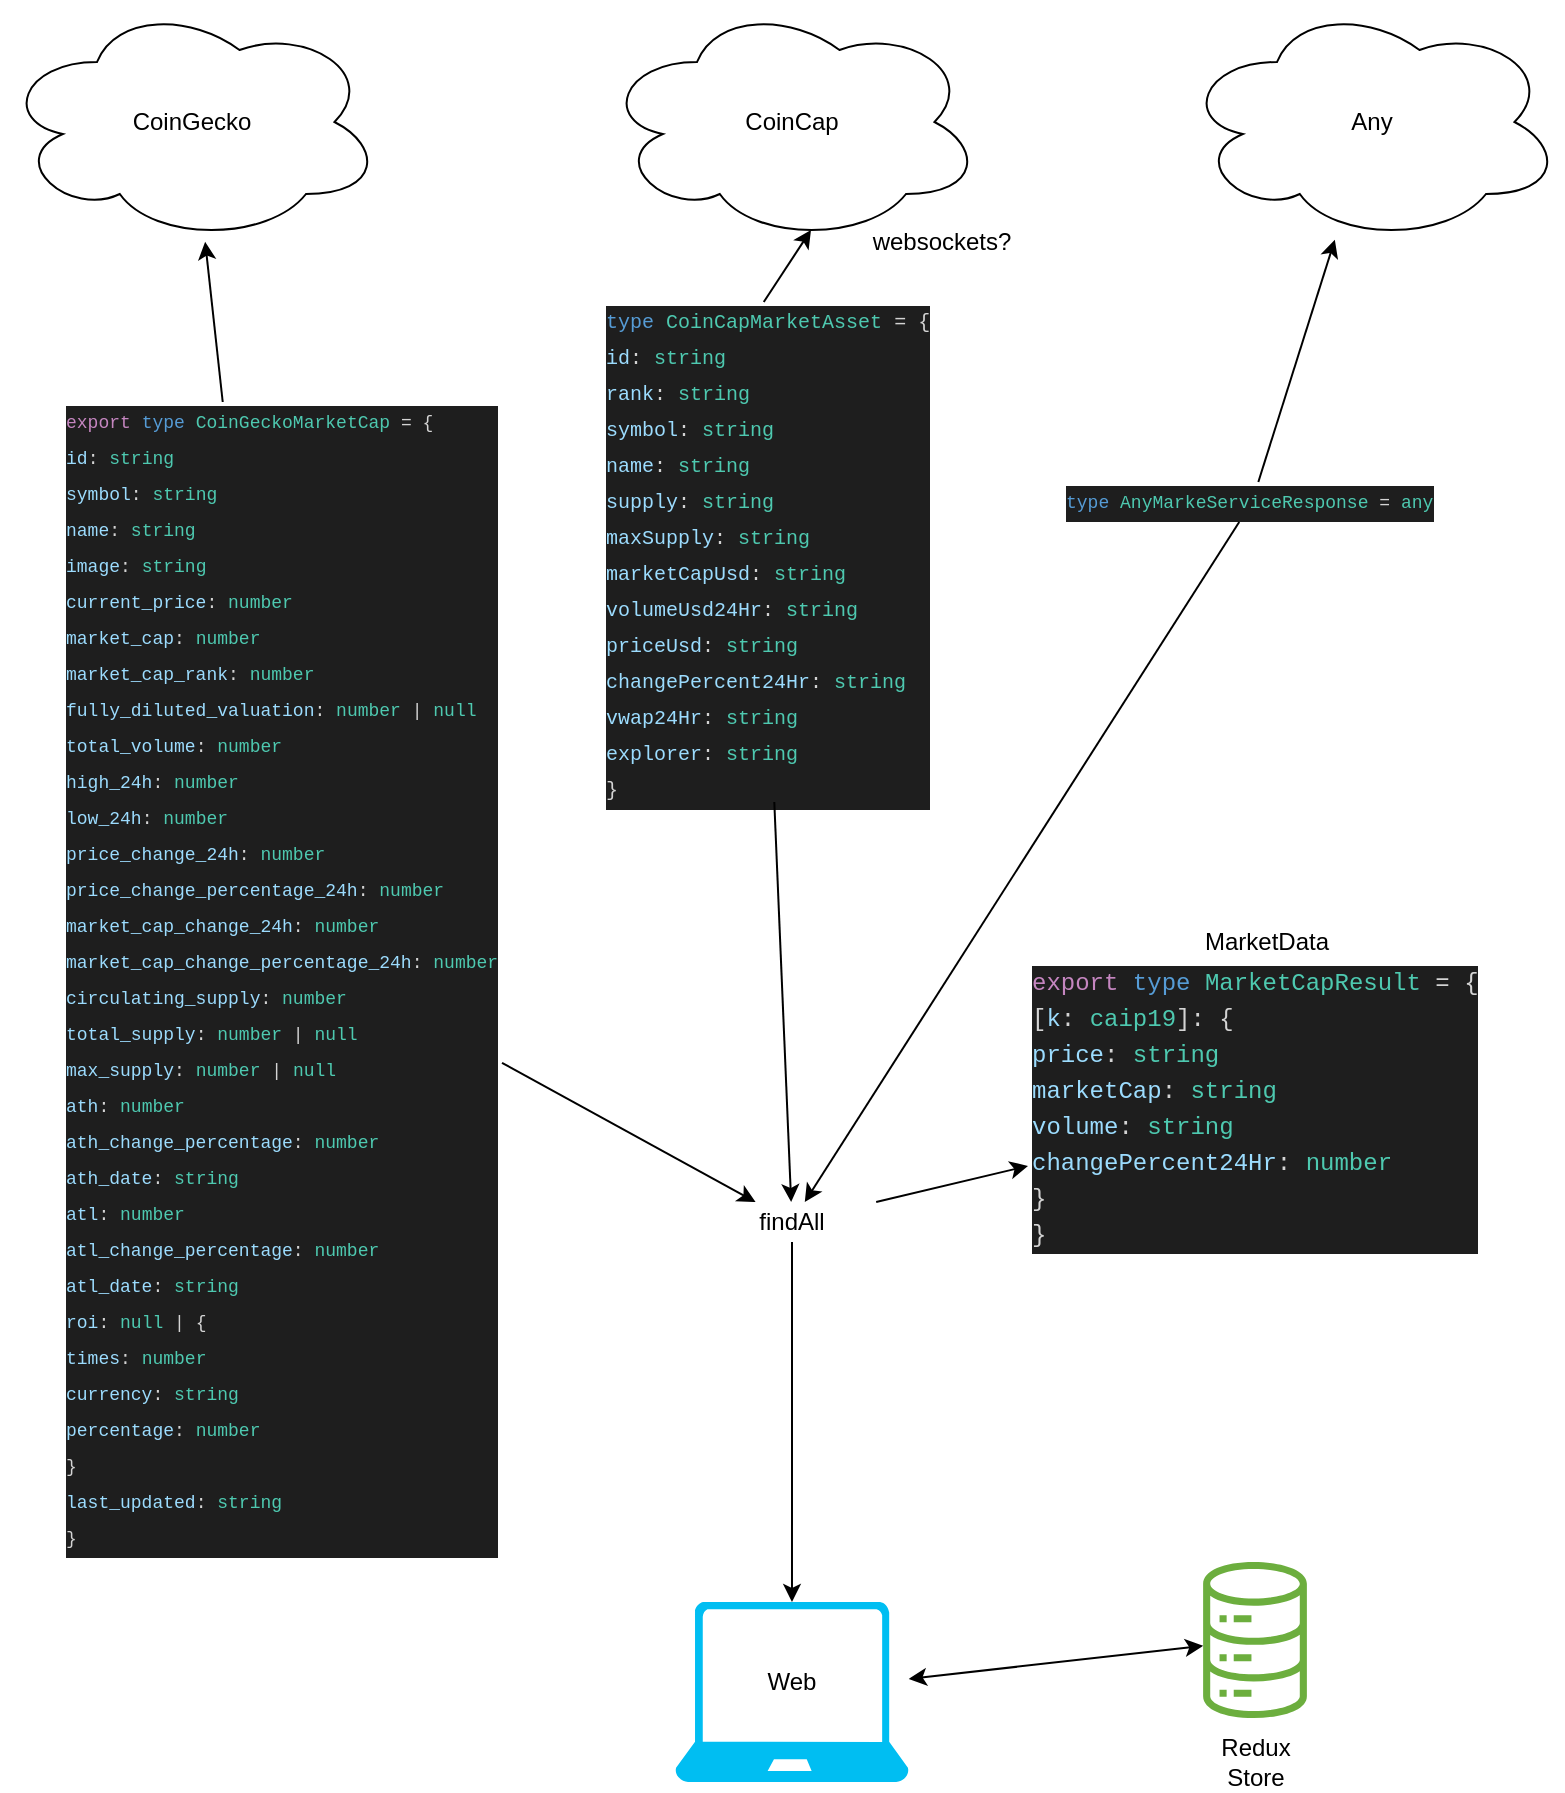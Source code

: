 <mxfile>
    <diagram id="fYaxsP0ltpuCHzSQxzqy" name="Page-1">
        <mxGraphModel dx="1475" dy="528" grid="1" gridSize="10" guides="1" tooltips="1" connect="1" arrows="1" fold="1" page="1" pageScale="1" pageWidth="850" pageHeight="1100" math="0" shadow="0">
            <root>
                <mxCell id="0"/>
                <mxCell id="1" parent="0"/>
                <mxCell id="6" value="" style="endArrow=classic;html=1;" parent="1" source="11" target="42" edge="1">
                    <mxGeometry width="50" height="50" relative="1" as="geometry">
                        <mxPoint x="190" y="249" as="sourcePoint"/>
                        <mxPoint x="235.455" y="580" as="targetPoint"/>
                    </mxGeometry>
                </mxCell>
                <mxCell id="7" value="" style="endArrow=classic;html=1;" parent="1" source="11" target="2" edge="1">
                    <mxGeometry width="50" height="50" relative="1" as="geometry">
                        <mxPoint x="50" y="220" as="sourcePoint"/>
                        <mxPoint x="390" y="360" as="targetPoint"/>
                    </mxGeometry>
                </mxCell>
                <mxCell id="8" value="" style="endArrow=classic;html=1;" parent="1" source="42" target="43" edge="1">
                    <mxGeometry width="50" height="50" relative="1" as="geometry">
                        <mxPoint x="310" y="592.286" as="sourcePoint"/>
                        <mxPoint x="425" y="520" as="targetPoint"/>
                    </mxGeometry>
                </mxCell>
                <mxCell id="11" value="&lt;meta charset=&quot;utf-8&quot; style=&quot;font-size: 9px;&quot;&gt;&lt;div style=&quot;color: rgb(212, 212, 212); background-color: rgb(30, 30, 30); font-family: menlo, monaco, &amp;quot;courier new&amp;quot;, monospace; font-weight: normal; font-size: 9px; line-height: 18px;&quot;&gt;&lt;div style=&quot;font-size: 9px;&quot;&gt;&lt;span style=&quot;color: rgb(197, 134, 192); font-size: 9px;&quot;&gt;export&lt;/span&gt;&lt;span style=&quot;color: rgb(212, 212, 212); font-size: 9px;&quot;&gt; &lt;/span&gt;&lt;span style=&quot;color: rgb(86, 156, 214); font-size: 9px;&quot;&gt;type&lt;/span&gt;&lt;span style=&quot;color: rgb(212, 212, 212); font-size: 9px;&quot;&gt; &lt;/span&gt;&lt;span style=&quot;color: rgb(78, 201, 176); font-size: 9px;&quot;&gt;CoinGeckoMarketCap&lt;/span&gt;&lt;span style=&quot;color: rgb(212, 212, 212); font-size: 9px;&quot;&gt; = {&lt;/span&gt;&lt;/div&gt;&lt;div style=&quot;font-size: 9px;&quot;&gt;&lt;span style=&quot;color: rgb(212, 212, 212); font-size: 9px;&quot;&gt;  &lt;/span&gt;&lt;span style=&quot;color: rgb(156, 220, 254); font-size: 9px;&quot;&gt;id&lt;/span&gt;&lt;span style=&quot;color: rgb(212, 212, 212); font-size: 9px;&quot;&gt;: &lt;/span&gt;&lt;span style=&quot;color: rgb(78, 201, 176); font-size: 9px;&quot;&gt;string&lt;/span&gt;&lt;/div&gt;&lt;div style=&quot;font-size: 9px;&quot;&gt;&lt;span style=&quot;color: rgb(212, 212, 212); font-size: 9px;&quot;&gt;  &lt;/span&gt;&lt;span style=&quot;color: rgb(156, 220, 254); font-size: 9px;&quot;&gt;symbol&lt;/span&gt;&lt;span style=&quot;color: rgb(212, 212, 212); font-size: 9px;&quot;&gt;: &lt;/span&gt;&lt;span style=&quot;color: rgb(78, 201, 176); font-size: 9px;&quot;&gt;string&lt;/span&gt;&lt;/div&gt;&lt;div style=&quot;font-size: 9px;&quot;&gt;&lt;span style=&quot;color: rgb(212, 212, 212); font-size: 9px;&quot;&gt;  &lt;/span&gt;&lt;span style=&quot;color: rgb(156, 220, 254); font-size: 9px;&quot;&gt;name&lt;/span&gt;&lt;span style=&quot;color: rgb(212, 212, 212); font-size: 9px;&quot;&gt;: &lt;/span&gt;&lt;span style=&quot;color: rgb(78, 201, 176); font-size: 9px;&quot;&gt;string&lt;/span&gt;&lt;/div&gt;&lt;div style=&quot;font-size: 9px;&quot;&gt;&lt;span style=&quot;color: rgb(212, 212, 212); font-size: 9px;&quot;&gt;  &lt;/span&gt;&lt;span style=&quot;color: rgb(156, 220, 254); font-size: 9px;&quot;&gt;image&lt;/span&gt;&lt;span style=&quot;color: rgb(212, 212, 212); font-size: 9px;&quot;&gt;: &lt;/span&gt;&lt;span style=&quot;color: rgb(78, 201, 176); font-size: 9px;&quot;&gt;string&lt;/span&gt;&lt;/div&gt;&lt;div style=&quot;font-size: 9px;&quot;&gt;&lt;span style=&quot;color: rgb(212, 212, 212); font-size: 9px;&quot;&gt;  &lt;/span&gt;&lt;span style=&quot;color: rgb(156, 220, 254); font-size: 9px;&quot;&gt;current_price&lt;/span&gt;&lt;span style=&quot;color: rgb(212, 212, 212); font-size: 9px;&quot;&gt;: &lt;/span&gt;&lt;span style=&quot;color: rgb(78, 201, 176); font-size: 9px;&quot;&gt;number&lt;/span&gt;&lt;/div&gt;&lt;div style=&quot;font-size: 9px;&quot;&gt;&lt;span style=&quot;color: rgb(212, 212, 212); font-size: 9px;&quot;&gt;  &lt;/span&gt;&lt;span style=&quot;color: rgb(156, 220, 254); font-size: 9px;&quot;&gt;market_cap&lt;/span&gt;&lt;span style=&quot;color: rgb(212, 212, 212); font-size: 9px;&quot;&gt;: &lt;/span&gt;&lt;span style=&quot;color: rgb(78, 201, 176); font-size: 9px;&quot;&gt;number&lt;/span&gt;&lt;/div&gt;&lt;div style=&quot;font-size: 9px;&quot;&gt;&lt;span style=&quot;color: rgb(212, 212, 212); font-size: 9px;&quot;&gt;  &lt;/span&gt;&lt;span style=&quot;color: rgb(156, 220, 254); font-size: 9px;&quot;&gt;market_cap_rank&lt;/span&gt;&lt;span style=&quot;color: rgb(212, 212, 212); font-size: 9px;&quot;&gt;: &lt;/span&gt;&lt;span style=&quot;color: rgb(78, 201, 176); font-size: 9px;&quot;&gt;number&lt;/span&gt;&lt;/div&gt;&lt;div style=&quot;font-size: 9px;&quot;&gt;&lt;span style=&quot;color: rgb(212, 212, 212); font-size: 9px;&quot;&gt;  &lt;/span&gt;&lt;span style=&quot;color: rgb(156, 220, 254); font-size: 9px;&quot;&gt;fully_diluted_valuation&lt;/span&gt;&lt;span style=&quot;color: rgb(212, 212, 212); font-size: 9px;&quot;&gt;: &lt;/span&gt;&lt;span style=&quot;color: rgb(78, 201, 176); font-size: 9px;&quot;&gt;number&lt;/span&gt;&lt;span style=&quot;color: rgb(212, 212, 212); font-size: 9px;&quot;&gt; | &lt;/span&gt;&lt;span style=&quot;color: rgb(78, 201, 176); font-size: 9px;&quot;&gt;null&lt;/span&gt;&lt;/div&gt;&lt;div style=&quot;font-size: 9px;&quot;&gt;&lt;span style=&quot;color: rgb(212, 212, 212); font-size: 9px;&quot;&gt;  &lt;/span&gt;&lt;span style=&quot;color: rgb(156, 220, 254); font-size: 9px;&quot;&gt;total_volume&lt;/span&gt;&lt;span style=&quot;color: rgb(212, 212, 212); font-size: 9px;&quot;&gt;: &lt;/span&gt;&lt;span style=&quot;color: rgb(78, 201, 176); font-size: 9px;&quot;&gt;number&lt;/span&gt;&lt;/div&gt;&lt;div style=&quot;font-size: 9px;&quot;&gt;&lt;span style=&quot;color: rgb(212, 212, 212); font-size: 9px;&quot;&gt;  &lt;/span&gt;&lt;span style=&quot;color: rgb(156, 220, 254); font-size: 9px;&quot;&gt;high_24h&lt;/span&gt;&lt;span style=&quot;color: rgb(212, 212, 212); font-size: 9px;&quot;&gt;: &lt;/span&gt;&lt;span style=&quot;color: rgb(78, 201, 176); font-size: 9px;&quot;&gt;number&lt;/span&gt;&lt;/div&gt;&lt;div style=&quot;font-size: 9px;&quot;&gt;&lt;span style=&quot;color: rgb(212, 212, 212); font-size: 9px;&quot;&gt;  &lt;/span&gt;&lt;span style=&quot;color: rgb(156, 220, 254); font-size: 9px;&quot;&gt;low_24h&lt;/span&gt;&lt;span style=&quot;color: rgb(212, 212, 212); font-size: 9px;&quot;&gt;: &lt;/span&gt;&lt;span style=&quot;color: rgb(78, 201, 176); font-size: 9px;&quot;&gt;number&lt;/span&gt;&lt;/div&gt;&lt;div style=&quot;font-size: 9px;&quot;&gt;&lt;span style=&quot;color: rgb(212, 212, 212); font-size: 9px;&quot;&gt;  &lt;/span&gt;&lt;span style=&quot;color: rgb(156, 220, 254); font-size: 9px;&quot;&gt;price_change_24h&lt;/span&gt;&lt;span style=&quot;color: rgb(212, 212, 212); font-size: 9px;&quot;&gt;: &lt;/span&gt;&lt;span style=&quot;color: rgb(78, 201, 176); font-size: 9px;&quot;&gt;number&lt;/span&gt;&lt;/div&gt;&lt;div style=&quot;font-size: 9px;&quot;&gt;&lt;span style=&quot;color: rgb(212, 212, 212); font-size: 9px;&quot;&gt;  &lt;/span&gt;&lt;span style=&quot;color: rgb(156, 220, 254); font-size: 9px;&quot;&gt;price_change_percentage_24h&lt;/span&gt;&lt;span style=&quot;color: rgb(212, 212, 212); font-size: 9px;&quot;&gt;: &lt;/span&gt;&lt;span style=&quot;color: rgb(78, 201, 176); font-size: 9px;&quot;&gt;number&lt;/span&gt;&lt;/div&gt;&lt;div style=&quot;font-size: 9px;&quot;&gt;&lt;span style=&quot;color: rgb(212, 212, 212); font-size: 9px;&quot;&gt;  &lt;/span&gt;&lt;span style=&quot;color: rgb(156, 220, 254); font-size: 9px;&quot;&gt;market_cap_change_24h&lt;/span&gt;&lt;span style=&quot;color: rgb(212, 212, 212); font-size: 9px;&quot;&gt;: &lt;/span&gt;&lt;span style=&quot;color: rgb(78, 201, 176); font-size: 9px;&quot;&gt;number&lt;/span&gt;&lt;/div&gt;&lt;div style=&quot;font-size: 9px;&quot;&gt;&lt;span style=&quot;color: rgb(212, 212, 212); font-size: 9px;&quot;&gt;  &lt;/span&gt;&lt;span style=&quot;color: rgb(156, 220, 254); font-size: 9px;&quot;&gt;market_cap_change_percentage_24h&lt;/span&gt;&lt;span style=&quot;color: rgb(212, 212, 212); font-size: 9px;&quot;&gt;: &lt;/span&gt;&lt;span style=&quot;color: rgb(78, 201, 176); font-size: 9px;&quot;&gt;number&lt;/span&gt;&lt;/div&gt;&lt;div style=&quot;font-size: 9px;&quot;&gt;&lt;span style=&quot;color: rgb(212, 212, 212); font-size: 9px;&quot;&gt;  &lt;/span&gt;&lt;span style=&quot;color: rgb(156, 220, 254); font-size: 9px;&quot;&gt;circulating_supply&lt;/span&gt;&lt;span style=&quot;color: rgb(212, 212, 212); font-size: 9px;&quot;&gt;: &lt;/span&gt;&lt;span style=&quot;color: rgb(78, 201, 176); font-size: 9px;&quot;&gt;number&lt;/span&gt;&lt;/div&gt;&lt;div style=&quot;font-size: 9px;&quot;&gt;&lt;span style=&quot;color: rgb(212, 212, 212); font-size: 9px;&quot;&gt;  &lt;/span&gt;&lt;span style=&quot;color: rgb(156, 220, 254); font-size: 9px;&quot;&gt;total_supply&lt;/span&gt;&lt;span style=&quot;color: rgb(212, 212, 212); font-size: 9px;&quot;&gt;: &lt;/span&gt;&lt;span style=&quot;color: rgb(78, 201, 176); font-size: 9px;&quot;&gt;number&lt;/span&gt;&lt;span style=&quot;color: rgb(212, 212, 212); font-size: 9px;&quot;&gt; | &lt;/span&gt;&lt;span style=&quot;color: rgb(78, 201, 176); font-size: 9px;&quot;&gt;null&lt;/span&gt;&lt;/div&gt;&lt;div style=&quot;font-size: 9px;&quot;&gt;&lt;span style=&quot;color: rgb(212, 212, 212); font-size: 9px;&quot;&gt;  &lt;/span&gt;&lt;span style=&quot;color: rgb(156, 220, 254); font-size: 9px;&quot;&gt;max_supply&lt;/span&gt;&lt;span style=&quot;color: rgb(212, 212, 212); font-size: 9px;&quot;&gt;: &lt;/span&gt;&lt;span style=&quot;color: rgb(78, 201, 176); font-size: 9px;&quot;&gt;number&lt;/span&gt;&lt;span style=&quot;color: rgb(212, 212, 212); font-size: 9px;&quot;&gt; | &lt;/span&gt;&lt;span style=&quot;color: rgb(78, 201, 176); font-size: 9px;&quot;&gt;null&lt;/span&gt;&lt;/div&gt;&lt;div style=&quot;font-size: 9px;&quot;&gt;&lt;span style=&quot;color: rgb(212, 212, 212); font-size: 9px;&quot;&gt;  &lt;/span&gt;&lt;span style=&quot;color: rgb(156, 220, 254); font-size: 9px;&quot;&gt;ath&lt;/span&gt;&lt;span style=&quot;color: rgb(212, 212, 212); font-size: 9px;&quot;&gt;: &lt;/span&gt;&lt;span style=&quot;color: rgb(78, 201, 176); font-size: 9px;&quot;&gt;number&lt;/span&gt;&lt;/div&gt;&lt;div style=&quot;font-size: 9px;&quot;&gt;&lt;span style=&quot;color: rgb(212, 212, 212); font-size: 9px;&quot;&gt;  &lt;/span&gt;&lt;span style=&quot;color: rgb(156, 220, 254); font-size: 9px;&quot;&gt;ath_change_percentage&lt;/span&gt;&lt;span style=&quot;color: rgb(212, 212, 212); font-size: 9px;&quot;&gt;: &lt;/span&gt;&lt;span style=&quot;color: rgb(78, 201, 176); font-size: 9px;&quot;&gt;number&lt;/span&gt;&lt;/div&gt;&lt;div style=&quot;font-size: 9px;&quot;&gt;&lt;span style=&quot;color: rgb(212, 212, 212); font-size: 9px;&quot;&gt;  &lt;/span&gt;&lt;span style=&quot;color: rgb(156, 220, 254); font-size: 9px;&quot;&gt;ath_date&lt;/span&gt;&lt;span style=&quot;color: rgb(212, 212, 212); font-size: 9px;&quot;&gt;: &lt;/span&gt;&lt;span style=&quot;color: rgb(78, 201, 176); font-size: 9px;&quot;&gt;string&lt;/span&gt;&lt;/div&gt;&lt;div style=&quot;font-size: 9px;&quot;&gt;&lt;span style=&quot;color: rgb(212, 212, 212); font-size: 9px;&quot;&gt;  &lt;/span&gt;&lt;span style=&quot;color: rgb(156, 220, 254); font-size: 9px;&quot;&gt;atl&lt;/span&gt;&lt;span style=&quot;color: rgb(212, 212, 212); font-size: 9px;&quot;&gt;: &lt;/span&gt;&lt;span style=&quot;color: rgb(78, 201, 176); font-size: 9px;&quot;&gt;number&lt;/span&gt;&lt;/div&gt;&lt;div style=&quot;font-size: 9px;&quot;&gt;&lt;span style=&quot;color: rgb(212, 212, 212); font-size: 9px;&quot;&gt;  &lt;/span&gt;&lt;span style=&quot;color: rgb(156, 220, 254); font-size: 9px;&quot;&gt;atl_change_percentage&lt;/span&gt;&lt;span style=&quot;color: rgb(212, 212, 212); font-size: 9px;&quot;&gt;: &lt;/span&gt;&lt;span style=&quot;color: rgb(78, 201, 176); font-size: 9px;&quot;&gt;number&lt;/span&gt;&lt;/div&gt;&lt;div style=&quot;font-size: 9px;&quot;&gt;&lt;span style=&quot;color: rgb(212, 212, 212); font-size: 9px;&quot;&gt;  &lt;/span&gt;&lt;span style=&quot;color: rgb(156, 220, 254); font-size: 9px;&quot;&gt;atl_date&lt;/span&gt;&lt;span style=&quot;color: rgb(212, 212, 212); font-size: 9px;&quot;&gt;: &lt;/span&gt;&lt;span style=&quot;color: rgb(78, 201, 176); font-size: 9px;&quot;&gt;string&lt;/span&gt;&lt;/div&gt;&lt;div style=&quot;font-size: 9px;&quot;&gt;&lt;span style=&quot;color: rgb(212, 212, 212); font-size: 9px;&quot;&gt;  &lt;/span&gt;&lt;span style=&quot;color: rgb(156, 220, 254); font-size: 9px;&quot;&gt;roi&lt;/span&gt;&lt;span style=&quot;color: rgb(212, 212, 212); font-size: 9px;&quot;&gt;: &lt;/span&gt;&lt;span style=&quot;color: rgb(78, 201, 176); font-size: 9px;&quot;&gt;null&lt;/span&gt;&lt;span style=&quot;color: rgb(212, 212, 212); font-size: 9px;&quot;&gt; | {&lt;/span&gt;&lt;/div&gt;&lt;div style=&quot;font-size: 9px;&quot;&gt;&lt;span style=&quot;color: rgb(212, 212, 212); font-size: 9px;&quot;&gt;    &lt;/span&gt;&lt;span style=&quot;color: rgb(156, 220, 254); font-size: 9px;&quot;&gt;times&lt;/span&gt;&lt;span style=&quot;color: rgb(212, 212, 212); font-size: 9px;&quot;&gt;: &lt;/span&gt;&lt;span style=&quot;color: rgb(78, 201, 176); font-size: 9px;&quot;&gt;number&lt;/span&gt;&lt;/div&gt;&lt;div style=&quot;font-size: 9px;&quot;&gt;&lt;span style=&quot;color: rgb(212, 212, 212); font-size: 9px;&quot;&gt;    &lt;/span&gt;&lt;span style=&quot;color: rgb(156, 220, 254); font-size: 9px;&quot;&gt;currency&lt;/span&gt;&lt;span style=&quot;color: rgb(212, 212, 212); font-size: 9px;&quot;&gt;: &lt;/span&gt;&lt;span style=&quot;color: rgb(78, 201, 176); font-size: 9px;&quot;&gt;string&lt;/span&gt;&lt;/div&gt;&lt;div style=&quot;font-size: 9px;&quot;&gt;&lt;span style=&quot;color: rgb(212, 212, 212); font-size: 9px;&quot;&gt;    &lt;/span&gt;&lt;span style=&quot;color: rgb(156, 220, 254); font-size: 9px;&quot;&gt;percentage&lt;/span&gt;&lt;span style=&quot;color: rgb(212, 212, 212); font-size: 9px;&quot;&gt;: &lt;/span&gt;&lt;span style=&quot;color: rgb(78, 201, 176); font-size: 9px;&quot;&gt;number&lt;/span&gt;&lt;/div&gt;&lt;div style=&quot;font-size: 9px;&quot;&gt;&lt;span style=&quot;color: rgb(212, 212, 212); font-size: 9px;&quot;&gt;  }&lt;/span&gt;&lt;/div&gt;&lt;div style=&quot;font-size: 9px;&quot;&gt;&lt;span style=&quot;color: rgb(212, 212, 212); font-size: 9px;&quot;&gt;  &lt;/span&gt;&lt;span style=&quot;color: rgb(156, 220, 254); font-size: 9px;&quot;&gt;last_updated&lt;/span&gt;&lt;span style=&quot;color: rgb(212, 212, 212); font-size: 9px;&quot;&gt;: &lt;/span&gt;&lt;span style=&quot;color: rgb(78, 201, 176); font-size: 9px;&quot;&gt;string&lt;/span&gt;&lt;/div&gt;&lt;div style=&quot;font-size: 9px;&quot;&gt;&lt;span style=&quot;color: rgb(212, 212, 212); font-size: 9px;&quot;&gt;}&lt;/span&gt;&lt;/div&gt;&lt;/div&gt;" style="text;whiteSpace=wrap;html=1;fontSize=9;spacingTop=-5;" parent="1" vertex="1">
                    <mxGeometry x="-50" y="220" width="220" height="540" as="geometry"/>
                </mxCell>
                <mxCell id="15" value="" style="endArrow=classic;html=1;fontSize=12;entryX=0.5;entryY=0;entryDx=0;entryDy=0;entryPerimeter=0;" parent="1" source="42" target="13" edge="1">
                    <mxGeometry width="50" height="50" relative="1" as="geometry">
                        <mxPoint x="250" y="680" as="sourcePoint"/>
                        <mxPoint x="210" y="640" as="targetPoint"/>
                    </mxGeometry>
                </mxCell>
                <mxCell id="18" value="&lt;meta charset=&quot;utf-8&quot; style=&quot;font-size: 10px;&quot;&gt;&lt;div style=&quot;color: rgb(212, 212, 212); background-color: rgb(30, 30, 30); font-family: menlo, monaco, &amp;quot;courier new&amp;quot;, monospace; font-weight: normal; font-size: 10px; line-height: 18px;&quot;&gt;&lt;div style=&quot;font-size: 10px;&quot;&gt;&lt;span style=&quot;color: rgb(86, 156, 214); font-size: 10px;&quot;&gt;type&lt;/span&gt;&lt;span style=&quot;color: rgb(212, 212, 212); font-size: 10px;&quot;&gt; &lt;/span&gt;&lt;span style=&quot;color: rgb(78, 201, 176); font-size: 10px;&quot;&gt;CoinCapMarketAsset&lt;/span&gt;&lt;span style=&quot;color: rgb(212, 212, 212); font-size: 10px;&quot;&gt; = {&lt;/span&gt;&lt;/div&gt;&lt;div style=&quot;font-size: 10px;&quot;&gt;&lt;span style=&quot;color: rgb(212, 212, 212); font-size: 10px;&quot;&gt;  &lt;/span&gt;&lt;span style=&quot;color: rgb(156, 220, 254); font-size: 10px;&quot;&gt;id&lt;/span&gt;&lt;span style=&quot;color: rgb(212, 212, 212); font-size: 10px;&quot;&gt;: &lt;/span&gt;&lt;span style=&quot;color: rgb(78, 201, 176); font-size: 10px;&quot;&gt;string&lt;/span&gt;&lt;/div&gt;&lt;div style=&quot;font-size: 10px;&quot;&gt;&lt;span style=&quot;color: rgb(212, 212, 212); font-size: 10px;&quot;&gt;  &lt;/span&gt;&lt;span style=&quot;color: rgb(156, 220, 254); font-size: 10px;&quot;&gt;rank&lt;/span&gt;&lt;span style=&quot;color: rgb(212, 212, 212); font-size: 10px;&quot;&gt;: &lt;/span&gt;&lt;span style=&quot;color: rgb(78, 201, 176); font-size: 10px;&quot;&gt;string&lt;/span&gt;&lt;/div&gt;&lt;div style=&quot;font-size: 10px;&quot;&gt;&lt;span style=&quot;color: rgb(212, 212, 212); font-size: 10px;&quot;&gt;  &lt;/span&gt;&lt;span style=&quot;color: rgb(156, 220, 254); font-size: 10px;&quot;&gt;symbol&lt;/span&gt;&lt;span style=&quot;color: rgb(212, 212, 212); font-size: 10px;&quot;&gt;: &lt;/span&gt;&lt;span style=&quot;color: rgb(78, 201, 176); font-size: 10px;&quot;&gt;string&lt;/span&gt;&lt;/div&gt;&lt;div style=&quot;font-size: 10px;&quot;&gt;&lt;span style=&quot;color: rgb(212, 212, 212); font-size: 10px;&quot;&gt;  &lt;/span&gt;&lt;span style=&quot;color: rgb(156, 220, 254); font-size: 10px;&quot;&gt;name&lt;/span&gt;&lt;span style=&quot;color: rgb(212, 212, 212); font-size: 10px;&quot;&gt;: &lt;/span&gt;&lt;span style=&quot;color: rgb(78, 201, 176); font-size: 10px;&quot;&gt;string&lt;/span&gt;&lt;/div&gt;&lt;div style=&quot;font-size: 10px;&quot;&gt;&lt;span style=&quot;color: rgb(212, 212, 212); font-size: 10px;&quot;&gt;  &lt;/span&gt;&lt;span style=&quot;color: rgb(156, 220, 254); font-size: 10px;&quot;&gt;supply&lt;/span&gt;&lt;span style=&quot;color: rgb(212, 212, 212); font-size: 10px;&quot;&gt;: &lt;/span&gt;&lt;span style=&quot;color: rgb(78, 201, 176); font-size: 10px;&quot;&gt;string&lt;/span&gt;&lt;/div&gt;&lt;div style=&quot;font-size: 10px;&quot;&gt;&lt;span style=&quot;color: rgb(212, 212, 212); font-size: 10px;&quot;&gt;  &lt;/span&gt;&lt;span style=&quot;color: rgb(156, 220, 254); font-size: 10px;&quot;&gt;maxSupply&lt;/span&gt;&lt;span style=&quot;color: rgb(212, 212, 212); font-size: 10px;&quot;&gt;: &lt;/span&gt;&lt;span style=&quot;color: rgb(78, 201, 176); font-size: 10px;&quot;&gt;string&lt;/span&gt;&lt;/div&gt;&lt;div style=&quot;font-size: 10px;&quot;&gt;&lt;span style=&quot;color: rgb(212, 212, 212); font-size: 10px;&quot;&gt;  &lt;/span&gt;&lt;span style=&quot;color: rgb(156, 220, 254); font-size: 10px;&quot;&gt;marketCapUsd&lt;/span&gt;&lt;span style=&quot;color: rgb(212, 212, 212); font-size: 10px;&quot;&gt;: &lt;/span&gt;&lt;span style=&quot;color: rgb(78, 201, 176); font-size: 10px;&quot;&gt;string&lt;/span&gt;&lt;/div&gt;&lt;div style=&quot;font-size: 10px;&quot;&gt;&lt;span style=&quot;color: rgb(212, 212, 212); font-size: 10px;&quot;&gt;  &lt;/span&gt;&lt;span style=&quot;color: rgb(156, 220, 254); font-size: 10px;&quot;&gt;volumeUsd24Hr&lt;/span&gt;&lt;span style=&quot;color: rgb(212, 212, 212); font-size: 10px;&quot;&gt;: &lt;/span&gt;&lt;span style=&quot;color: rgb(78, 201, 176); font-size: 10px;&quot;&gt;string&lt;/span&gt;&lt;/div&gt;&lt;div style=&quot;font-size: 10px;&quot;&gt;&lt;span style=&quot;color: rgb(212, 212, 212); font-size: 10px;&quot;&gt;  &lt;/span&gt;&lt;span style=&quot;color: rgb(156, 220, 254); font-size: 10px;&quot;&gt;priceUsd&lt;/span&gt;&lt;span style=&quot;color: rgb(212, 212, 212); font-size: 10px;&quot;&gt;: &lt;/span&gt;&lt;span style=&quot;color: rgb(78, 201, 176); font-size: 10px;&quot;&gt;string&lt;/span&gt;&lt;/div&gt;&lt;div style=&quot;font-size: 10px;&quot;&gt;&lt;span style=&quot;color: rgb(212, 212, 212); font-size: 10px;&quot;&gt;  &lt;/span&gt;&lt;span style=&quot;color: rgb(156, 220, 254); font-size: 10px;&quot;&gt;changePercent24Hr&lt;/span&gt;&lt;span style=&quot;color: rgb(212, 212, 212); font-size: 10px;&quot;&gt;: &lt;/span&gt;&lt;span style=&quot;color: rgb(78, 201, 176); font-size: 10px;&quot;&gt;string&lt;/span&gt;&lt;/div&gt;&lt;div style=&quot;font-size: 10px;&quot;&gt;&lt;span style=&quot;color: rgb(212, 212, 212); font-size: 10px;&quot;&gt;  &lt;/span&gt;&lt;span style=&quot;color: rgb(156, 220, 254); font-size: 10px;&quot;&gt;vwap24Hr&lt;/span&gt;&lt;span style=&quot;color: rgb(212, 212, 212); font-size: 10px;&quot;&gt;: &lt;/span&gt;&lt;span style=&quot;color: rgb(78, 201, 176); font-size: 10px;&quot;&gt;string&lt;/span&gt;&lt;/div&gt;&lt;div style=&quot;font-size: 10px;&quot;&gt;&lt;span style=&quot;color: rgb(212, 212, 212); font-size: 10px;&quot;&gt;  &lt;/span&gt;&lt;span style=&quot;color: rgb(156, 220, 254); font-size: 10px;&quot;&gt;explorer&lt;/span&gt;&lt;span style=&quot;color: rgb(212, 212, 212); font-size: 10px;&quot;&gt;: &lt;/span&gt;&lt;span style=&quot;color: rgb(78, 201, 176); font-size: 10px;&quot;&gt;string&lt;/span&gt;&lt;/div&gt;&lt;div style=&quot;font-size: 10px;&quot;&gt;&lt;span style=&quot;color: rgb(212, 212, 212); font-size: 10px;&quot;&gt;}&lt;/span&gt;&lt;/div&gt;&lt;/div&gt;" style="text;whiteSpace=wrap;html=1;fontSize=10;spacingTop=-5;spacingRight=-5;" parent="1" vertex="1">
                    <mxGeometry x="220" y="170" width="161.75" height="250" as="geometry"/>
                </mxCell>
                <mxCell id="19" value="" style="endArrow=classic;html=1;exitX=0.5;exitY=0;exitDx=0;exitDy=0;entryX=0.55;entryY=0.95;entryDx=0;entryDy=0;entryPerimeter=0;" parent="1" source="18" target="16" edge="1">
                    <mxGeometry width="50" height="50" relative="1" as="geometry">
                        <mxPoint x="400" y="213" as="sourcePoint"/>
                        <mxPoint x="436.91" y="130" as="targetPoint"/>
                    </mxGeometry>
                </mxCell>
                <mxCell id="21" value="" style="endArrow=classic;html=1;" parent="1" source="18" target="42" edge="1">
                    <mxGeometry width="50" height="50" relative="1" as="geometry">
                        <mxPoint x="320" y="440" as="sourcePoint"/>
                        <mxPoint x="250" y="580" as="targetPoint"/>
                    </mxGeometry>
                </mxCell>
                <mxCell id="25" value="" style="endArrow=classic;html=1;" parent="1" source="26" target="23" edge="1">
                    <mxGeometry width="50" height="50" relative="1" as="geometry">
                        <mxPoint x="563.062" y="150" as="sourcePoint"/>
                        <mxPoint x="658.66" y="130" as="targetPoint"/>
                    </mxGeometry>
                </mxCell>
                <mxCell id="26" value="&lt;meta charset=&quot;utf-8&quot; style=&quot;font-size: 9px;&quot;&gt;&lt;div style=&quot;color: rgb(212, 212, 212); background-color: rgb(30, 30, 30); font-family: menlo, monaco, &amp;quot;courier new&amp;quot;, monospace; font-weight: normal; font-size: 9px; line-height: 18px;&quot;&gt;&lt;div style=&quot;font-size: 9px;&quot;&gt;&lt;span style=&quot;color: rgb(86, 156, 214); font-size: 9px;&quot;&gt;type&lt;/span&gt;&lt;span style=&quot;color: rgb(212, 212, 212); font-size: 9px;&quot;&gt; &lt;/span&gt;&lt;span style=&quot;color: rgb(78, 201, 176); font-size: 9px;&quot;&gt;AnyMarkeServiceResponse&lt;/span&gt;&lt;span style=&quot;color: rgb(212, 212, 212); font-size: 9px;&quot;&gt; = &lt;/span&gt;&lt;span style=&quot;color: rgb(78, 201, 176); font-size: 9px;&quot;&gt;any&lt;/span&gt;&lt;/div&gt;&lt;/div&gt;" style="text;whiteSpace=wrap;html=1;fontSize=9;spacingTop=-5;" parent="1" vertex="1">
                    <mxGeometry x="450" y="260" width="190" height="20" as="geometry"/>
                </mxCell>
                <mxCell id="27" value="" style="endArrow=classic;html=1;" parent="1" source="26" target="42" edge="1">
                    <mxGeometry width="50" height="50" relative="1" as="geometry">
                        <mxPoint x="549.997" y="300" as="sourcePoint"/>
                        <mxPoint x="285.357" y="580" as="targetPoint"/>
                    </mxGeometry>
                </mxCell>
                <mxCell id="35" value="" style="endArrow=classic;startArrow=classic;html=1;" parent="1" source="34" target="13" edge="1">
                    <mxGeometry width="50" height="50" relative="1" as="geometry">
                        <mxPoint x="280" y="830" as="sourcePoint"/>
                        <mxPoint x="330" y="780" as="targetPoint"/>
                    </mxGeometry>
                </mxCell>
                <mxCell id="37" value="" style="group" parent="1" vertex="1" connectable="0">
                    <mxGeometry x="519.5" y="800" width="54" height="110" as="geometry"/>
                </mxCell>
                <mxCell id="34" value="" style="outlineConnect=0;fontColor=#232F3E;gradientColor=none;fillColor=#6CAE3E;strokeColor=none;dashed=0;verticalLabelPosition=bottom;verticalAlign=top;align=center;html=1;fontSize=12;fontStyle=0;aspect=fixed;pointerEvents=1;shape=mxgraph.aws4.iot_analytics_data_store;" parent="37" vertex="1">
                    <mxGeometry width="54" height="78" as="geometry"/>
                </mxCell>
                <mxCell id="36" value="Redux Store" style="text;html=1;strokeColor=none;fillColor=none;align=center;verticalAlign=middle;whiteSpace=wrap;rounded=0;" parent="37" vertex="1">
                    <mxGeometry x="7" y="90" width="40" height="20" as="geometry"/>
                </mxCell>
                <mxCell id="39" value="" style="group" parent="1" vertex="1" connectable="0">
                    <mxGeometry x="256.62" y="820" width="116.75" height="90" as="geometry"/>
                </mxCell>
                <mxCell id="13" value="" style="verticalLabelPosition=bottom;html=1;verticalAlign=top;align=center;strokeColor=none;fillColor=#00BEF2;shape=mxgraph.azure.laptop;pointerEvents=1;fontSize=9;" parent="39" vertex="1">
                    <mxGeometry width="116.75" height="90" as="geometry"/>
                </mxCell>
                <mxCell id="14" value="Web" style="text;html=1;strokeColor=none;fillColor=none;align=center;verticalAlign=middle;whiteSpace=wrap;rounded=0;fontSize=12;" parent="39" vertex="1">
                    <mxGeometry x="38.38" y="30" width="40" height="20" as="geometry"/>
                </mxCell>
                <mxCell id="41" value="websockets?" style="text;html=1;strokeColor=none;fillColor=none;align=center;verticalAlign=middle;whiteSpace=wrap;rounded=0;" parent="1" vertex="1">
                    <mxGeometry x="370" y="130" width="40" height="20" as="geometry"/>
                </mxCell>
                <mxCell id="42" value="findAll" style="text;html=1;strokeColor=none;fillColor=none;align=center;verticalAlign=middle;whiteSpace=wrap;rounded=0;" parent="1" vertex="1">
                    <mxGeometry x="270" y="620" width="90" height="20" as="geometry"/>
                </mxCell>
                <mxCell id="44" value="" style="group" vertex="1" connectable="0" parent="1">
                    <mxGeometry x="-80" y="20" width="190" height="120" as="geometry"/>
                </mxCell>
                <mxCell id="2" value="" style="ellipse;shape=cloud;whiteSpace=wrap;html=1;" parent="44" vertex="1">
                    <mxGeometry width="190" height="120" as="geometry"/>
                </mxCell>
                <mxCell id="3" value="CoinGecko" style="text;html=1;strokeColor=none;fillColor=none;align=center;verticalAlign=middle;whiteSpace=wrap;rounded=0;" parent="44" vertex="1">
                    <mxGeometry x="75" y="50" width="40" height="20" as="geometry"/>
                </mxCell>
                <mxCell id="45" value="" style="group" vertex="1" connectable="0" parent="1">
                    <mxGeometry x="220" y="20" width="190" height="120" as="geometry"/>
                </mxCell>
                <mxCell id="16" value="" style="ellipse;shape=cloud;whiteSpace=wrap;html=1;" parent="45" vertex="1">
                    <mxGeometry width="190" height="120" as="geometry"/>
                </mxCell>
                <mxCell id="17" value="CoinCap" style="text;html=1;strokeColor=none;fillColor=none;align=center;verticalAlign=middle;whiteSpace=wrap;rounded=0;" parent="45" vertex="1">
                    <mxGeometry x="75" y="50" width="40" height="20" as="geometry"/>
                </mxCell>
                <mxCell id="46" value="" style="group" vertex="1" connectable="0" parent="1">
                    <mxGeometry x="510" y="20" width="190" height="120" as="geometry"/>
                </mxCell>
                <mxCell id="23" value="" style="ellipse;shape=cloud;whiteSpace=wrap;html=1;" parent="46" vertex="1">
                    <mxGeometry width="190" height="120" as="geometry"/>
                </mxCell>
                <mxCell id="24" value="Any" style="text;html=1;strokeColor=none;fillColor=none;align=center;verticalAlign=middle;whiteSpace=wrap;rounded=0;" parent="46" vertex="1">
                    <mxGeometry x="75" y="50" width="40" height="20" as="geometry"/>
                </mxCell>
                <mxCell id="47" value="" style="group" vertex="1" connectable="0" parent="1">
                    <mxGeometry x="433" y="480" width="227" height="170" as="geometry"/>
                </mxCell>
                <mxCell id="40" value="MarketData" style="text;html=1;strokeColor=none;fillColor=none;align=center;verticalAlign=middle;whiteSpace=wrap;rounded=0;" parent="47" vertex="1">
                    <mxGeometry x="42" width="155" height="20" as="geometry"/>
                </mxCell>
                <mxCell id="43" value="&lt;meta charset=&quot;utf-8&quot;&gt;&lt;div style=&quot;color: rgb(212, 212, 212); background-color: rgb(30, 30, 30); font-family: menlo, monaco, &amp;quot;courier new&amp;quot;, monospace; font-weight: normal; font-size: 12px; line-height: 18px;&quot;&gt;&lt;div&gt;&lt;span style=&quot;color: #c586c0&quot;&gt;export&lt;/span&gt;&lt;span style=&quot;color: #d4d4d4&quot;&gt; &lt;/span&gt;&lt;span style=&quot;color: #569cd6&quot;&gt;type&lt;/span&gt;&lt;span style=&quot;color: #d4d4d4&quot;&gt; &lt;/span&gt;&lt;span style=&quot;color: #4ec9b0&quot;&gt;MarketCapResult&lt;/span&gt;&lt;span style=&quot;color: #d4d4d4&quot;&gt; = {&lt;/span&gt;&lt;/div&gt;&lt;div&gt;&lt;span style=&quot;color: #d4d4d4&quot;&gt;  [&lt;/span&gt;&lt;span style=&quot;color: #9cdcfe&quot;&gt;k&lt;/span&gt;&lt;span style=&quot;color: #d4d4d4&quot;&gt;: &lt;/span&gt;&lt;span style=&quot;color: #4ec9b0&quot;&gt;caip19&lt;/span&gt;&lt;span style=&quot;color: #d4d4d4&quot;&gt;]: {&lt;/span&gt;&lt;/div&gt;&lt;div&gt;&lt;span style=&quot;color: #d4d4d4&quot;&gt;    &lt;/span&gt;&lt;span style=&quot;color: #9cdcfe&quot;&gt;price&lt;/span&gt;&lt;span style=&quot;color: #d4d4d4&quot;&gt;: &lt;/span&gt;&lt;span style=&quot;color: #4ec9b0&quot;&gt;string&lt;/span&gt;&lt;/div&gt;&lt;div&gt;&lt;span style=&quot;color: #d4d4d4&quot;&gt;    &lt;/span&gt;&lt;span style=&quot;color: #9cdcfe&quot;&gt;marketCap&lt;/span&gt;&lt;span style=&quot;color: #d4d4d4&quot;&gt;: &lt;/span&gt;&lt;span style=&quot;color: #4ec9b0&quot;&gt;string&lt;/span&gt;&lt;/div&gt;&lt;div&gt;&lt;span style=&quot;color: #d4d4d4&quot;&gt;    &lt;/span&gt;&lt;span style=&quot;color: #9cdcfe&quot;&gt;volume&lt;/span&gt;&lt;span style=&quot;color: #d4d4d4&quot;&gt;: &lt;/span&gt;&lt;span style=&quot;color: #4ec9b0&quot;&gt;string&lt;/span&gt;&lt;/div&gt;&lt;div&gt;&lt;span style=&quot;color: #d4d4d4&quot;&gt;    &lt;/span&gt;&lt;span style=&quot;color: #9cdcfe&quot;&gt;changePercent24Hr&lt;/span&gt;&lt;span style=&quot;color: #d4d4d4&quot;&gt;: &lt;/span&gt;&lt;span style=&quot;color: #4ec9b0&quot;&gt;number&lt;/span&gt;&lt;/div&gt;&lt;div&gt;&lt;span style=&quot;color: #d4d4d4&quot;&gt;  }&lt;/span&gt;&lt;/div&gt;&lt;div&gt;&lt;span style=&quot;color: #d4d4d4&quot;&gt;}&lt;/span&gt;&lt;/div&gt;&lt;/div&gt;" style="text;whiteSpace=wrap;html=1;spacingTop=-5;spacingRight=-5;" vertex="1" parent="47">
                    <mxGeometry y="20" width="227" height="150" as="geometry"/>
                </mxCell>
            </root>
        </mxGraphModel>
    </diagram>
</mxfile>